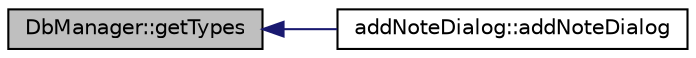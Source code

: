 digraph "DbManager::getTypes"
{
  edge [fontname="Helvetica",fontsize="10",labelfontname="Helvetica",labelfontsize="10"];
  node [fontname="Helvetica",fontsize="10",shape=record];
  rankdir="LR";
  Node40 [label="DbManager::getTypes",height=0.2,width=0.4,color="black", fillcolor="grey75", style="filled", fontcolor="black"];
  Node40 -> Node41 [dir="back",color="midnightblue",fontsize="10",style="solid"];
  Node41 [label="addNoteDialog::addNoteDialog",height=0.2,width=0.4,color="black", fillcolor="white", style="filled",URL="$classaddNoteDialog.html#afc2d1dcbc9b0e6139859c61606c7f9f1"];
}

